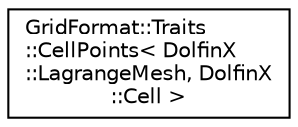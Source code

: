 digraph "Graphical Class Hierarchy"
{
 // LATEX_PDF_SIZE
  edge [fontname="Helvetica",fontsize="10",labelfontname="Helvetica",labelfontsize="10"];
  node [fontname="Helvetica",fontsize="10",shape=record];
  rankdir="LR";
  Node0 [label="GridFormat::Traits\l::CellPoints\< DolfinX\l::LagrangeMesh, DolfinX\l::Cell \>",height=0.2,width=0.4,color="black", fillcolor="white", style="filled",URL="$structGridFormat_1_1Traits_1_1CellPoints_3_01DolfinX_1_1LagrangeMesh_00_01DolfinX_1_1Cell_01_4.html",tooltip=" "];
}
